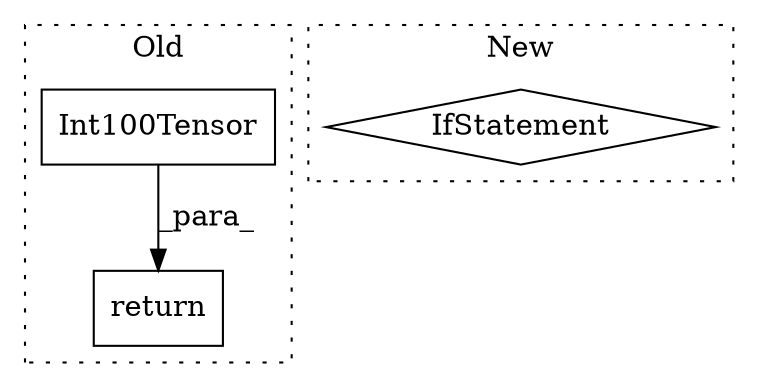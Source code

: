 digraph G {
subgraph cluster0 {
1 [label="Int100Tensor" a="32" s="4210,4244" l="13,1" shape="box"];
3 [label="return" a="41" s="4203" l="7" shape="box"];
label = "Old";
style="dotted";
}
subgraph cluster1 {
2 [label="IfStatement" a="25" s="4169" l="37" shape="diamond"];
label = "New";
style="dotted";
}
1 -> 3 [label="_para_"];
}